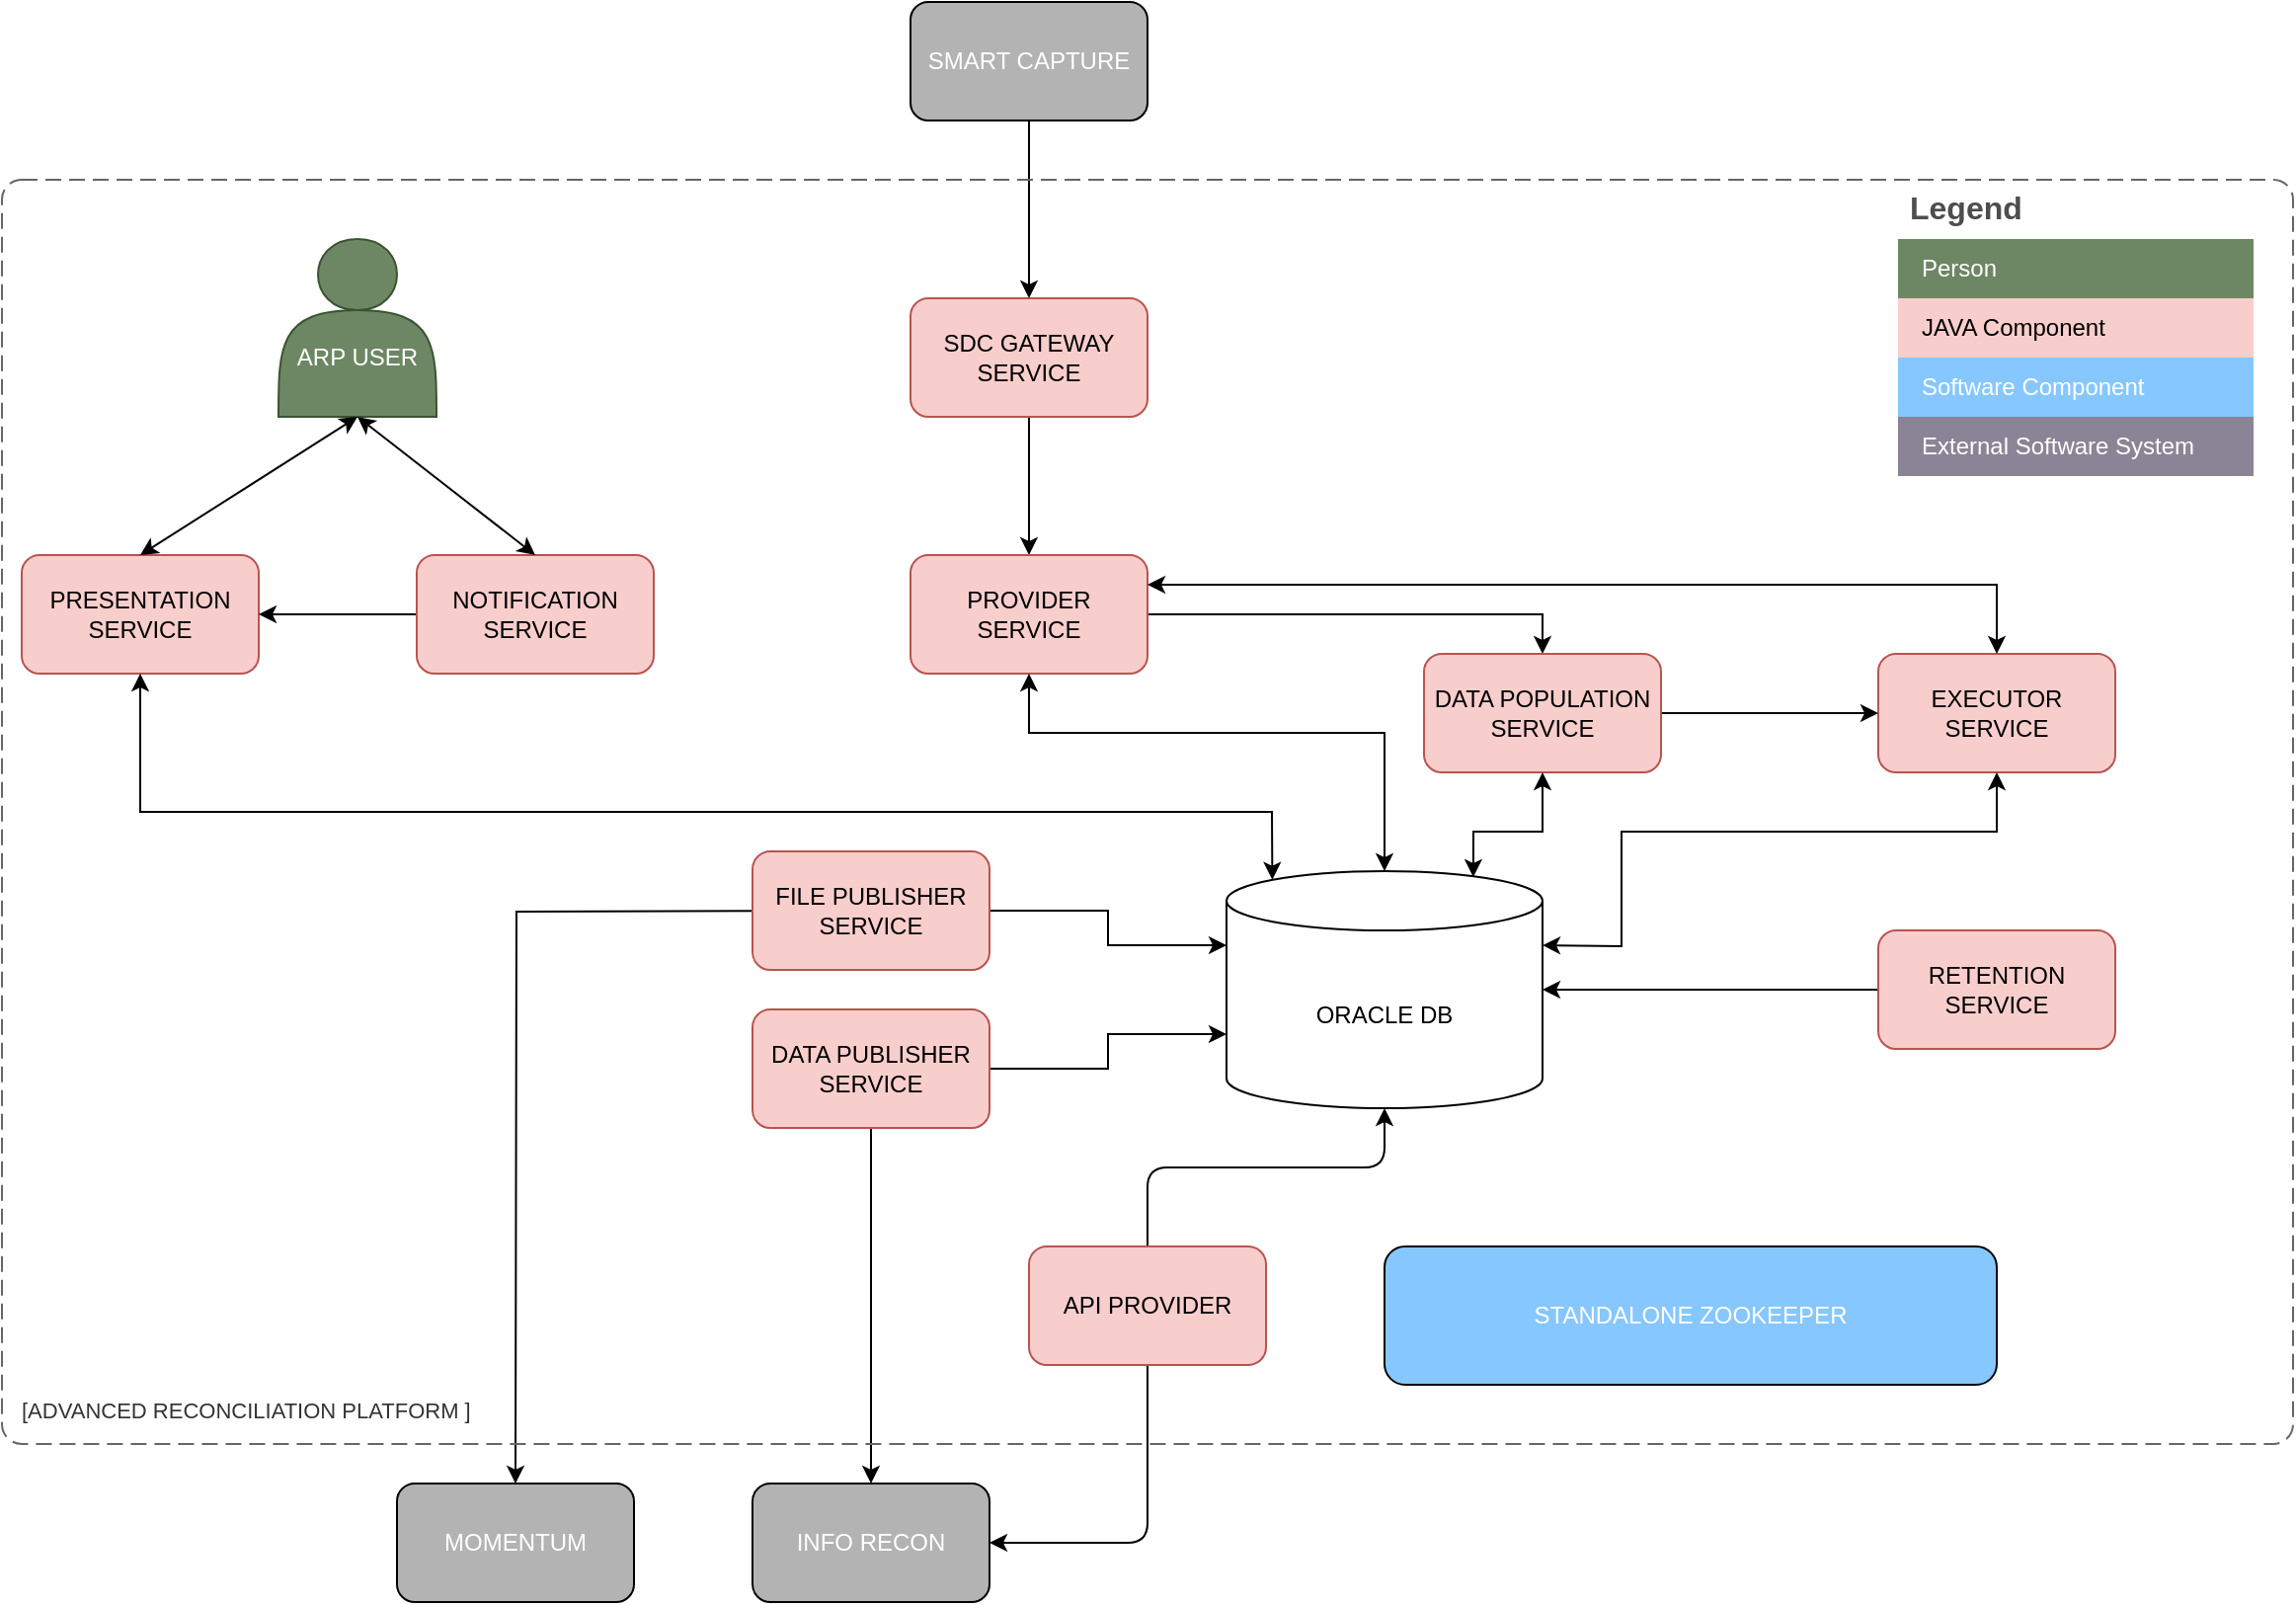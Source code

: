<mxfile>
    <diagram name="Page-1" id="MpTK8Nm11O2OHCN4cy9D">
        <mxGraphModel dx="1087" dy="776" grid="1" gridSize="10" guides="1" tooltips="1" connect="1" arrows="1" fold="1" page="1" pageScale="1" pageWidth="3300" pageHeight="2339" math="0" shadow="0">
            <root>
                <mxCell id="0"/>
                <mxCell id="1" parent="0"/>
                <mxCell id="9ZktvqsxbzqcuicDfolv-49" value="" style="edgeStyle=orthogonalEdgeStyle;rounded=0;orthogonalLoop=1;jettySize=auto;html=1;" parent="1" source="9ZktvqsxbzqcuicDfolv-1" target="9ZktvqsxbzqcuicDfolv-10" edge="1">
                    <mxGeometry relative="1" as="geometry"/>
                </mxCell>
                <mxCell id="9ZktvqsxbzqcuicDfolv-1" value="SDC GATEWAY SERVICE" style="rounded=1;whiteSpace=wrap;html=1;fillColor=#f8cecc;strokeColor=#b85450;" parent="1" vertex="1">
                    <mxGeometry x="520" y="200" width="120" height="60" as="geometry"/>
                </mxCell>
                <mxCell id="9ZktvqsxbzqcuicDfolv-4" value="PRESENTATION SERVICE" style="rounded=1;whiteSpace=wrap;html=1;fillColor=#f8cecc;strokeColor=#b85450;" parent="1" vertex="1">
                    <mxGeometry x="70" y="330" width="120" height="60" as="geometry"/>
                </mxCell>
                <mxCell id="9ZktvqsxbzqcuicDfolv-13" value="" style="edgeStyle=orthogonalEdgeStyle;rounded=0;orthogonalLoop=1;jettySize=auto;html=1;" parent="1" source="9ZktvqsxbzqcuicDfolv-5" target="9ZktvqsxbzqcuicDfolv-4" edge="1">
                    <mxGeometry relative="1" as="geometry"/>
                </mxCell>
                <mxCell id="9ZktvqsxbzqcuicDfolv-5" value="NOTIFICATION SERVICE" style="rounded=1;whiteSpace=wrap;html=1;fillColor=#f8cecc;strokeColor=#b85450;" parent="1" vertex="1">
                    <mxGeometry x="270" y="330" width="120" height="60" as="geometry"/>
                </mxCell>
                <mxCell id="9ZktvqsxbzqcuicDfolv-6" value="EXECUTOR SERVICE" style="rounded=1;whiteSpace=wrap;html=1;fillColor=#f8cecc;strokeColor=#b85450;" parent="1" vertex="1">
                    <mxGeometry x="1010" y="380" width="120" height="60" as="geometry"/>
                </mxCell>
                <mxCell id="9ZktvqsxbzqcuicDfolv-28" style="edgeStyle=orthogonalEdgeStyle;rounded=0;orthogonalLoop=1;jettySize=auto;html=1;entryX=1;entryY=0.5;entryDx=0;entryDy=0;entryPerimeter=0;" parent="1" source="9ZktvqsxbzqcuicDfolv-7" target="9ZktvqsxbzqcuicDfolv-15" edge="1">
                    <mxGeometry relative="1" as="geometry"/>
                </mxCell>
                <mxCell id="9ZktvqsxbzqcuicDfolv-7" value="RETENTION SERVICE" style="rounded=1;whiteSpace=wrap;html=1;fillColor=#f8cecc;strokeColor=#b85450;" parent="1" vertex="1">
                    <mxGeometry x="1010" y="520" width="120" height="60" as="geometry"/>
                </mxCell>
                <mxCell id="9ZktvqsxbzqcuicDfolv-29" style="edgeStyle=orthogonalEdgeStyle;rounded=0;orthogonalLoop=1;jettySize=auto;html=1;entryX=0;entryY=0;entryDx=0;entryDy=37.5;entryPerimeter=0;" parent="1" source="9ZktvqsxbzqcuicDfolv-8" target="9ZktvqsxbzqcuicDfolv-15" edge="1">
                    <mxGeometry relative="1" as="geometry"/>
                </mxCell>
                <mxCell id="9ZktvqsxbzqcuicDfolv-34" style="edgeStyle=orthogonalEdgeStyle;rounded=0;orthogonalLoop=1;jettySize=auto;html=1;entryX=0.5;entryY=0;entryDx=0;entryDy=0;" parent="1" edge="1">
                    <mxGeometry relative="1" as="geometry">
                        <mxPoint x="470" y="510" as="sourcePoint"/>
                        <mxPoint x="320" y="800" as="targetPoint"/>
                    </mxGeometry>
                </mxCell>
                <mxCell id="9ZktvqsxbzqcuicDfolv-8" value="FILE PUBLISHER SERVICE" style="rounded=1;whiteSpace=wrap;html=1;fillColor=#f8cecc;strokeColor=#b85450;" parent="1" vertex="1">
                    <mxGeometry x="440" y="480" width="120" height="60" as="geometry"/>
                </mxCell>
                <mxCell id="9ZktvqsxbzqcuicDfolv-30" style="edgeStyle=orthogonalEdgeStyle;rounded=0;orthogonalLoop=1;jettySize=auto;html=1;entryX=0;entryY=0;entryDx=0;entryDy=82.5;entryPerimeter=0;" parent="1" source="9ZktvqsxbzqcuicDfolv-9" target="9ZktvqsxbzqcuicDfolv-15" edge="1">
                    <mxGeometry relative="1" as="geometry"/>
                </mxCell>
                <mxCell id="9ZktvqsxbzqcuicDfolv-35" style="edgeStyle=orthogonalEdgeStyle;rounded=0;orthogonalLoop=1;jettySize=auto;html=1;" parent="1" source="9ZktvqsxbzqcuicDfolv-9" target="9ZktvqsxbzqcuicDfolv-31" edge="1">
                    <mxGeometry relative="1" as="geometry"/>
                </mxCell>
                <mxCell id="9ZktvqsxbzqcuicDfolv-9" value="DATA PUBLISHER SERVICE" style="rounded=1;whiteSpace=wrap;html=1;fillColor=#f8cecc;strokeColor=#b85450;" parent="1" vertex="1">
                    <mxGeometry x="440" y="560" width="120" height="60" as="geometry"/>
                </mxCell>
                <mxCell id="9ZktvqsxbzqcuicDfolv-21" style="edgeStyle=orthogonalEdgeStyle;rounded=0;orthogonalLoop=1;jettySize=auto;html=1;entryX=0.5;entryY=0;entryDx=0;entryDy=0;" parent="1" source="9ZktvqsxbzqcuicDfolv-10" target="9ZktvqsxbzqcuicDfolv-11" edge="1">
                    <mxGeometry relative="1" as="geometry"/>
                </mxCell>
                <mxCell id="9ZktvqsxbzqcuicDfolv-10" value="PROVIDER SERVICE" style="rounded=1;whiteSpace=wrap;html=1;fillColor=#f8cecc;strokeColor=#b85450;" parent="1" vertex="1">
                    <mxGeometry x="520" y="330" width="120" height="60" as="geometry"/>
                </mxCell>
                <mxCell id="9ZktvqsxbzqcuicDfolv-15" value="ORACLE DB" style="shape=cylinder3;whiteSpace=wrap;html=1;boundedLbl=1;backgroundOutline=1;size=15;" parent="1" vertex="1">
                    <mxGeometry x="680" y="490" width="160" height="120" as="geometry"/>
                </mxCell>
                <mxCell id="V9wJ8f55ou_wlQiBCIU1-3" style="edgeStyle=orthogonalEdgeStyle;rounded=0;orthogonalLoop=1;jettySize=auto;html=1;entryX=0;entryY=0.5;entryDx=0;entryDy=0;" parent="1" source="9ZktvqsxbzqcuicDfolv-11" target="9ZktvqsxbzqcuicDfolv-6" edge="1">
                    <mxGeometry relative="1" as="geometry"/>
                </mxCell>
                <mxCell id="9ZktvqsxbzqcuicDfolv-11" value="DATA POPULATION SERVICE" style="rounded=1;whiteSpace=wrap;html=1;fillColor=#f8cecc;strokeColor=#b85450;" parent="1" vertex="1">
                    <mxGeometry x="780" y="380" width="120" height="60" as="geometry"/>
                </mxCell>
                <mxCell id="9ZktvqsxbzqcuicDfolv-31" value="INFO RECON" style="rounded=1;whiteSpace=wrap;html=1;fillColor=#B3B3B3;fontColor=#FFFFFF;" parent="1" vertex="1">
                    <mxGeometry x="440" y="800" width="120" height="60" as="geometry"/>
                </mxCell>
                <mxCell id="9ZktvqsxbzqcuicDfolv-33" value="MOMENTUM" style="rounded=1;whiteSpace=wrap;html=1;fillColor=#B3B3B3;fontColor=#FFFFFF;" parent="1" vertex="1">
                    <mxGeometry x="260" y="800" width="120" height="60" as="geometry"/>
                </mxCell>
                <mxCell id="9ZktvqsxbzqcuicDfolv-37" style="edgeStyle=orthogonalEdgeStyle;rounded=0;orthogonalLoop=1;jettySize=auto;html=1;" parent="1" source="9ZktvqsxbzqcuicDfolv-36" target="9ZktvqsxbzqcuicDfolv-1" edge="1">
                    <mxGeometry relative="1" as="geometry"/>
                </mxCell>
                <mxCell id="9ZktvqsxbzqcuicDfolv-36" value="SMART CAPTURE" style="rounded=1;whiteSpace=wrap;html=1;fillColor=#B3B3B3;fontColor=#FFFFFF;" parent="1" vertex="1">
                    <mxGeometry x="520" y="50" width="120" height="60" as="geometry"/>
                </mxCell>
                <mxCell id="9ZktvqsxbzqcuicDfolv-44" value="&lt;br&gt;&lt;br&gt;ARP USER" style="shape=actor;whiteSpace=wrap;html=1;fillColor=#6d8764;strokeColor=#3A5431;fontColor=#ffffff;" parent="1" vertex="1">
                    <mxGeometry x="200" y="170" width="80" height="90" as="geometry"/>
                </mxCell>
                <mxCell id="9ZktvqsxbzqcuicDfolv-45" value="" style="endArrow=classic;startArrow=classic;html=1;rounded=0;exitX=0.5;exitY=0;exitDx=0;exitDy=0;entryX=0.5;entryY=1;entryDx=0;entryDy=0;" parent="1" source="9ZktvqsxbzqcuicDfolv-4" target="9ZktvqsxbzqcuicDfolv-44" edge="1">
                    <mxGeometry width="50" height="50" relative="1" as="geometry">
                        <mxPoint x="230" y="260" as="sourcePoint"/>
                        <mxPoint x="220" y="300" as="targetPoint"/>
                    </mxGeometry>
                </mxCell>
                <mxCell id="9ZktvqsxbzqcuicDfolv-46" value="" style="endArrow=classic;startArrow=classic;html=1;rounded=0;exitX=0.5;exitY=0;exitDx=0;exitDy=0;entryX=0.5;entryY=1;entryDx=0;entryDy=0;" parent="1" source="9ZktvqsxbzqcuicDfolv-5" target="9ZktvqsxbzqcuicDfolv-44" edge="1">
                    <mxGeometry width="50" height="50" relative="1" as="geometry">
                        <mxPoint x="140" y="350" as="sourcePoint"/>
                        <mxPoint x="244" y="271" as="targetPoint"/>
                    </mxGeometry>
                </mxCell>
                <mxCell id="9ZktvqsxbzqcuicDfolv-48" value="" style="endArrow=classic;startArrow=classic;html=1;rounded=0;exitX=1;exitY=0;exitDx=0;exitDy=37.5;exitPerimeter=0;entryX=0.5;entryY=1;entryDx=0;entryDy=0;" parent="1" source="9ZktvqsxbzqcuicDfolv-15" target="9ZktvqsxbzqcuicDfolv-6" edge="1">
                    <mxGeometry width="50" height="50" relative="1" as="geometry">
                        <mxPoint x="680" y="420" as="sourcePoint"/>
                        <mxPoint x="730" y="370" as="targetPoint"/>
                        <Array as="points">
                            <mxPoint x="880" y="528"/>
                            <mxPoint x="880" y="470"/>
                            <mxPoint x="1070" y="470"/>
                        </Array>
                    </mxGeometry>
                </mxCell>
                <mxCell id="9ZktvqsxbzqcuicDfolv-52" value="" style="endArrow=classic;startArrow=classic;html=1;rounded=0;exitX=0.5;exitY=0;exitDx=0;exitDy=0;exitPerimeter=0;entryX=0.5;entryY=1;entryDx=0;entryDy=0;" parent="1" source="9ZktvqsxbzqcuicDfolv-15" target="9ZktvqsxbzqcuicDfolv-10" edge="1">
                    <mxGeometry width="50" height="50" relative="1" as="geometry">
                        <mxPoint x="680" y="420" as="sourcePoint"/>
                        <mxPoint x="730" y="370" as="targetPoint"/>
                        <Array as="points">
                            <mxPoint x="760" y="420"/>
                            <mxPoint x="580" y="420"/>
                        </Array>
                    </mxGeometry>
                </mxCell>
                <mxCell id="9ZktvqsxbzqcuicDfolv-53" value="" style="endArrow=classic;startArrow=classic;html=1;rounded=0;exitX=0.145;exitY=0;exitDx=0;exitDy=4.35;exitPerimeter=0;entryX=0.5;entryY=1;entryDx=0;entryDy=0;" parent="1" source="9ZktvqsxbzqcuicDfolv-15" target="9ZktvqsxbzqcuicDfolv-4" edge="1">
                    <mxGeometry width="50" height="50" relative="1" as="geometry">
                        <mxPoint x="680" y="420" as="sourcePoint"/>
                        <mxPoint x="730" y="370" as="targetPoint"/>
                        <Array as="points">
                            <mxPoint x="703" y="460"/>
                            <mxPoint x="130" y="460"/>
                        </Array>
                    </mxGeometry>
                </mxCell>
                <mxCell id="9ZktvqsxbzqcuicDfolv-54" value="" style="endArrow=classic;startArrow=classic;html=1;rounded=0;exitX=0.781;exitY=0.025;exitDx=0;exitDy=0;exitPerimeter=0;entryX=0.5;entryY=1;entryDx=0;entryDy=0;" parent="1" source="9ZktvqsxbzqcuicDfolv-15" target="9ZktvqsxbzqcuicDfolv-11" edge="1">
                    <mxGeometry width="50" height="50" relative="1" as="geometry">
                        <mxPoint x="680" y="420" as="sourcePoint"/>
                        <mxPoint x="730" y="370" as="targetPoint"/>
                        <Array as="points">
                            <mxPoint x="805" y="470"/>
                            <mxPoint x="840" y="470"/>
                        </Array>
                    </mxGeometry>
                </mxCell>
                <object placeholders="1" c4Name="" c4Type="" c4Application="ADVANCED RECONCILIATION PLATFORM " label="&lt;font style=&quot;font-size: 16px&quot;&gt;&lt;b&gt;&lt;div style=&quot;text-align: left&quot;&gt;%c4Name%&lt;/div&gt;&lt;/b&gt;&lt;/font&gt;&lt;div style=&quot;text-align: left&quot;&gt;[%c4Application%]&lt;/div&gt;" id="9ZktvqsxbzqcuicDfolv-55">
                    <mxCell style="rounded=1;fontSize=11;whiteSpace=wrap;html=1;dashed=1;arcSize=20;fillColor=none;strokeColor=#666666;fontColor=#333333;labelBackgroundColor=none;align=left;verticalAlign=bottom;labelBorderColor=none;spacingTop=0;spacing=10;dashPattern=8 4;metaEdit=1;rotatable=0;perimeter=rectanglePerimeter;noLabel=0;labelPadding=0;allowArrows=0;connectable=0;expand=0;recursiveResize=0;editable=1;pointerEvents=0;absoluteArcSize=1;points=[[0.25,0,0],[0.5,0,0],[0.75,0,0],[1,0.25,0],[1,0.5,0],[1,0.75,0],[0.75,1,0],[0.5,1,0],[0.25,1,0],[0,0.75,0],[0,0.5,0],[0,0.25,0]];" parent="1" vertex="1">
                        <mxGeometry x="60" y="140" width="1160" height="640" as="geometry"/>
                    </mxCell>
                </object>
                <mxCell id="9ZktvqsxbzqcuicDfolv-56" value="Legend" style="shape=table;startSize=30;container=1;collapsible=0;childLayout=tableLayout;fontSize=16;align=left;verticalAlign=top;fillColor=none;strokeColor=none;fontColor=#4D4D4D;fontStyle=1;spacingLeft=6;spacing=0;resizable=0;" parent="1" vertex="1">
                    <mxGeometry x="1020" y="140" width="180" height="150" as="geometry"/>
                </mxCell>
                <mxCell id="9ZktvqsxbzqcuicDfolv-57" value="" style="shape=tableRow;horizontal=0;startSize=0;swimlaneHead=0;swimlaneBody=0;strokeColor=inherit;top=0;left=0;bottom=0;right=0;collapsible=0;dropTarget=0;fillColor=none;points=[[0,0.5],[1,0.5]];portConstraint=eastwest;fontSize=12;" parent="9ZktvqsxbzqcuicDfolv-56" vertex="1">
                    <mxGeometry y="30" width="180" height="30" as="geometry"/>
                </mxCell>
                <mxCell id="9ZktvqsxbzqcuicDfolv-58" value="Person" style="shape=partialRectangle;html=1;whiteSpace=wrap;connectable=0;strokeColor=#3A5431;overflow=hidden;fillColor=#6d8764;top=0;left=0;bottom=0;right=0;pointerEvents=1;fontSize=12;align=left;fontColor=#ffffff;spacingLeft=10;spacingRight=4;" parent="9ZktvqsxbzqcuicDfolv-57" vertex="1">
                    <mxGeometry width="180" height="30" as="geometry">
                        <mxRectangle width="180" height="30" as="alternateBounds"/>
                    </mxGeometry>
                </mxCell>
                <mxCell id="V9wJ8f55ou_wlQiBCIU1-11" style="shape=tableRow;horizontal=0;startSize=0;swimlaneHead=0;swimlaneBody=0;strokeColor=inherit;top=0;left=0;bottom=0;right=0;collapsible=0;dropTarget=0;fillColor=none;points=[[0,0.5],[1,0.5]];portConstraint=eastwest;fontSize=12;" parent="9ZktvqsxbzqcuicDfolv-56" vertex="1">
                    <mxGeometry y="60" width="180" height="30" as="geometry"/>
                </mxCell>
                <mxCell id="V9wJ8f55ou_wlQiBCIU1-12" value="JAVA Component" style="shape=partialRectangle;html=1;whiteSpace=wrap;connectable=0;strokeColor=#b85450;overflow=hidden;fillColor=#f8cecc;top=0;left=0;bottom=0;right=0;pointerEvents=1;fontSize=12;align=left;spacingLeft=10;spacingRight=4;" parent="V9wJ8f55ou_wlQiBCIU1-11" vertex="1">
                    <mxGeometry width="180" height="30" as="geometry">
                        <mxRectangle width="180" height="30" as="alternateBounds"/>
                    </mxGeometry>
                </mxCell>
                <mxCell id="9ZktvqsxbzqcuicDfolv-63" value="" style="shape=tableRow;horizontal=0;startSize=0;swimlaneHead=0;swimlaneBody=0;strokeColor=inherit;top=0;left=0;bottom=0;right=0;collapsible=0;dropTarget=0;fillColor=none;points=[[0,0.5],[1,0.5]];portConstraint=eastwest;fontSize=12;" parent="9ZktvqsxbzqcuicDfolv-56" vertex="1">
                    <mxGeometry y="90" width="180" height="30" as="geometry"/>
                </mxCell>
                <mxCell id="9ZktvqsxbzqcuicDfolv-64" value="Software Component" style="shape=partialRectangle;html=1;whiteSpace=wrap;connectable=0;strokeColor=inherit;overflow=hidden;fillColor=#87C7FF;top=0;left=0;bottom=0;right=0;pointerEvents=1;fontSize=12;align=left;fontColor=#FFFFFF;gradientColor=none;spacingLeft=10;spacingRight=4;" parent="9ZktvqsxbzqcuicDfolv-63" vertex="1">
                    <mxGeometry width="180" height="30" as="geometry">
                        <mxRectangle width="180" height="30" as="alternateBounds"/>
                    </mxGeometry>
                </mxCell>
                <mxCell id="9ZktvqsxbzqcuicDfolv-67" value="" style="shape=tableRow;horizontal=0;startSize=0;swimlaneHead=0;swimlaneBody=0;strokeColor=inherit;top=0;left=0;bottom=0;right=0;collapsible=0;dropTarget=0;fillColor=none;points=[[0,0.5],[1,0.5]];portConstraint=eastwest;fontSize=12;" parent="9ZktvqsxbzqcuicDfolv-56" vertex="1">
                    <mxGeometry y="120" width="180" height="30" as="geometry"/>
                </mxCell>
                <mxCell id="9ZktvqsxbzqcuicDfolv-68" value="External Software System" style="shape=partialRectangle;html=1;whiteSpace=wrap;connectable=0;strokeColor=inherit;overflow=hidden;fillColor=#8b8496;top=0;left=0;bottom=0;right=0;pointerEvents=1;fontSize=12;align=left;fontColor=#FFFFFF;gradientColor=none;spacingLeft=10;spacingRight=4;" parent="9ZktvqsxbzqcuicDfolv-67" vertex="1">
                    <mxGeometry width="180" height="30" as="geometry">
                        <mxRectangle width="180" height="30" as="alternateBounds"/>
                    </mxGeometry>
                </mxCell>
                <mxCell id="V9wJ8f55ou_wlQiBCIU1-2" value="" style="endArrow=classic;startArrow=classic;html=1;rounded=0;entryX=0.5;entryY=0;entryDx=0;entryDy=0;exitX=1;exitY=0.25;exitDx=0;exitDy=0;" parent="1" source="9ZktvqsxbzqcuicDfolv-10" target="9ZktvqsxbzqcuicDfolv-6" edge="1">
                    <mxGeometry width="50" height="50" relative="1" as="geometry">
                        <mxPoint x="860" y="370" as="sourcePoint"/>
                        <mxPoint x="910" y="320" as="targetPoint"/>
                        <Array as="points">
                            <mxPoint x="1070" y="345"/>
                        </Array>
                    </mxGeometry>
                </mxCell>
                <mxCell id="2" value="STANDALONE ZOOKEEPER" style="rounded=1;whiteSpace=wrap;html=1;fillColor=#87C7FF;fontColor=#FFFFFF;" parent="1" vertex="1">
                    <mxGeometry x="760" y="680" width="310" height="70" as="geometry"/>
                </mxCell>
                <mxCell id="4" style="edgeStyle=none;html=1;entryX=0.5;entryY=1;entryDx=0;entryDy=0;entryPerimeter=0;" edge="1" parent="1" source="3" target="9ZktvqsxbzqcuicDfolv-15">
                    <mxGeometry relative="1" as="geometry">
                        <Array as="points">
                            <mxPoint x="640" y="640"/>
                            <mxPoint x="760" y="640"/>
                        </Array>
                    </mxGeometry>
                </mxCell>
                <mxCell id="5" style="edgeStyle=none;html=1;entryX=1;entryY=0.5;entryDx=0;entryDy=0;" edge="1" parent="1" source="3" target="9ZktvqsxbzqcuicDfolv-31">
                    <mxGeometry relative="1" as="geometry">
                        <Array as="points">
                            <mxPoint x="640" y="830"/>
                        </Array>
                    </mxGeometry>
                </mxCell>
                <mxCell id="3" value="API PROVIDER" style="rounded=1;whiteSpace=wrap;html=1;fillColor=#f8cecc;strokeColor=#b85450;" vertex="1" parent="1">
                    <mxGeometry x="580" y="680" width="120" height="60" as="geometry"/>
                </mxCell>
            </root>
        </mxGraphModel>
    </diagram>
</mxfile>